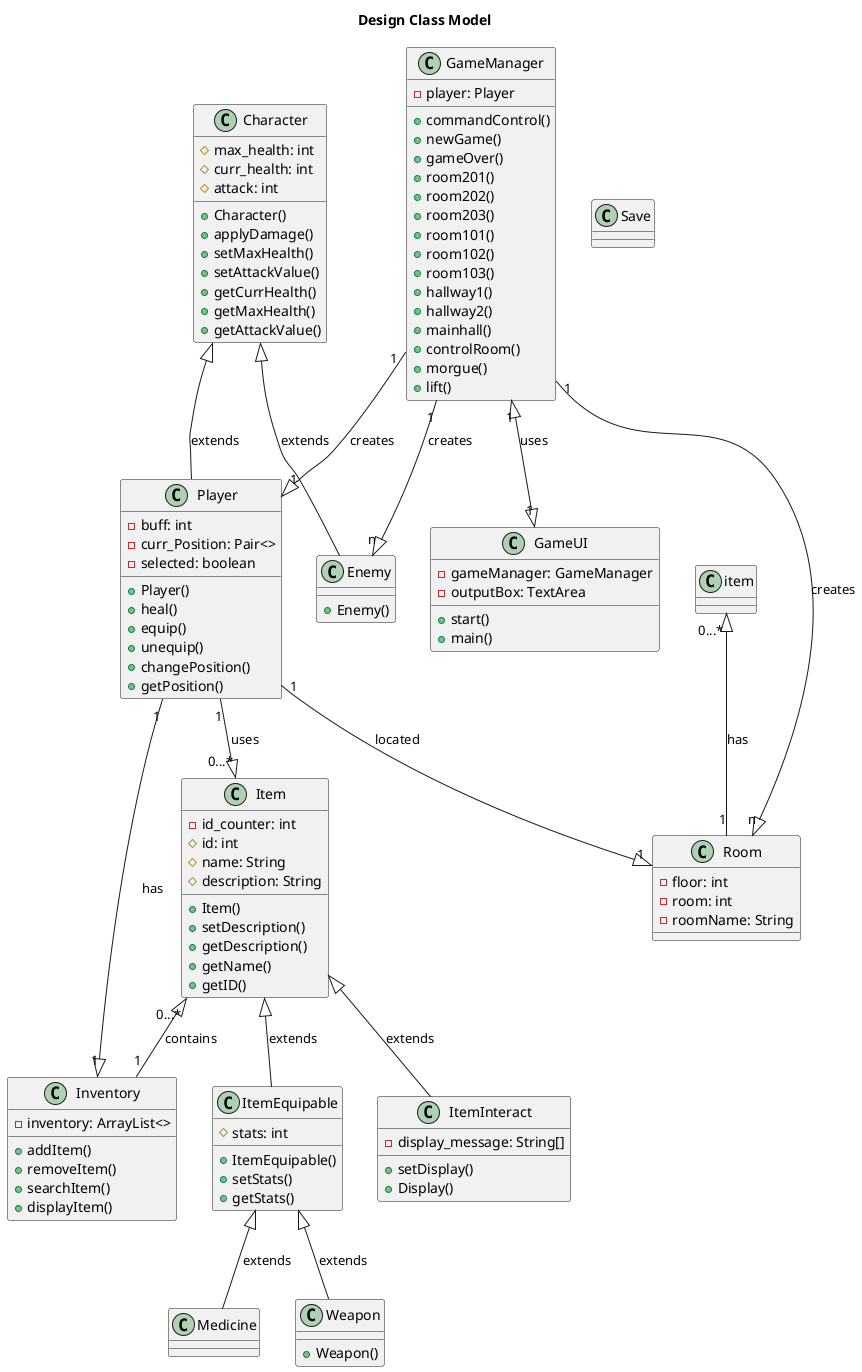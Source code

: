 @startuml DesignClassModel

title Design Class Model

class Character{
  #max_health: int
  #curr_health: int
  #attack: int
  
  +Character()
  +applyDamage()
  +setMaxHealth()
  +setAttackValue()
  +getCurrHealth()
  +getMaxHealth()
  +getAttackValue()
}

class Player{
  -buff: int
  -curr_Position: Pair<>
  -selected: boolean
  
  +Player()
  +heal()
  +equip()
  +unequip()
  +changePosition()
  +getPosition()
}

class Enemy{
  +Enemy()
}

class GameUI{
  -gameManager: GameManager
  -outputBox: TextArea
  
  +start()
  +main()
}

class GameManager{
  -player: Player
  
  +commandControl()
  +newGame()
  +gameOver()
  +room201()
  +room202()
  +room203()
  +room101()
  +room102()
  +room103()
  +hallway1()
  +hallway2()
  +mainhall()
  +controlRoom()
  +morgue()
  +lift()
}

class Save{}

class Inventory{
  -inventory: ArrayList<>
  
  +addItem()
  +removeItem()
  +searchItem()
  +displayItem()
}

class Item{
  -id_counter: int
  #id: int
  #name: String
  #description: String
  
  +Item()
  +setDescription()
  +getDescription()
  +getName()
  +getID()
}

class ItemEquipable{
  #stats: int
  
  +ItemEquipable()
  +setStats()
  +getStats()
}

class ItemInteract{
  -display_message: String[]
  
  +setDisplay()
  +Display()
}

class Medicine{}

class Weapon{
  +Weapon()
}

class Room{
  -floor: int
  -room: int
  -roomName: String
}

Character <|-- Player : extends
Character <|-- Enemy : extends

Item <|-- ItemEquipable : extends
Item <|-- ItemInteract : extends
Item"0...*" <|-- "1"Inventory : contains
item"0...*" <|-- "1"Room : has

ItemEquipable <|-- Weapon: extends
ItemEquipable <|-- Medicine: extends

Player"1" --|> "0...*"Item : uses 
Player"1" --|> "1"Inventory : has
Player"1" --|> "1"Room : located

GameManager"1" --|> "1"Player : creates
GameManager"1" --|> "n"Enemy : creates
GameManager"1" <|--|> "1"GameUI : uses
GameManager"1" --|> "n"Room : creates

@enduml
